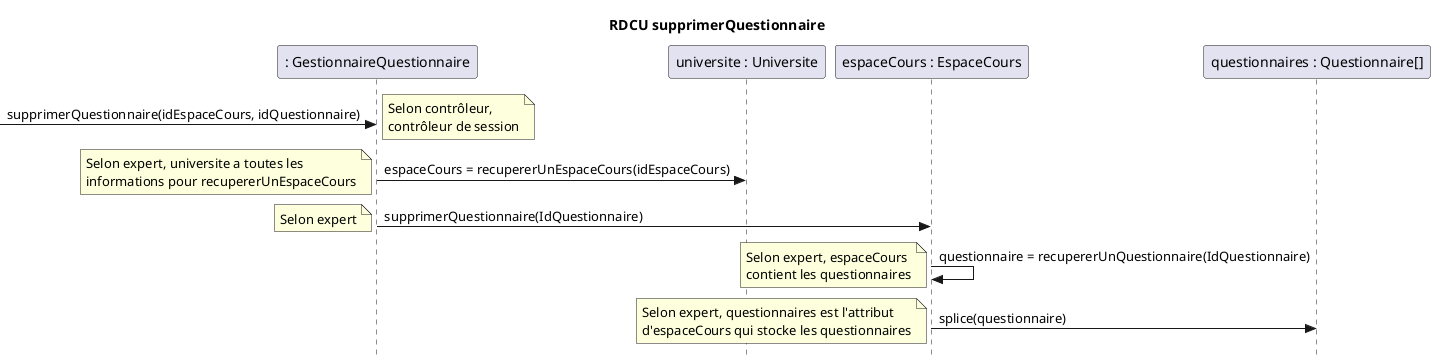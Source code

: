 @startuml supprimerQuestionnaire
skinparam style strictuml
skinparam defaultfontname Verdana
title RDCU supprimerQuestionnaire
participant ": GestionnaireQuestionnaire" as gestionnaireQuestion
participant "universite : Universite" as universite
participant "espaceCours : EspaceCours" as cours
participant "questionnaires : Questionnaire[]" as questionnaires

-> gestionnaireQuestion : supprimerQuestionnaire(idEspaceCours, idQuestionnaire)
note left : Selon contrôleur,\ncontrôleur de session
gestionnaireQuestion -> universite : espaceCours = recupererUnEspaceCours(idEspaceCours)
note left : Selon expert, universite a toutes les\ninformations pour recupererUnEspaceCours
gestionnaireQuestion -> cours : supprimerQuestionnaire(IdQuestionnaire)
note left : Selon expert
cours -> cours : questionnaire = recupererUnQuestionnaire(IdQuestionnaire)
note left : Selon expert, espaceCours\ncontient les questionnaires
cours -> questionnaires : splice(questionnaire)
note left : Selon expert, questionnaires est l'attribut\nd'espaceCours qui stocke les questionnaires
@enduml